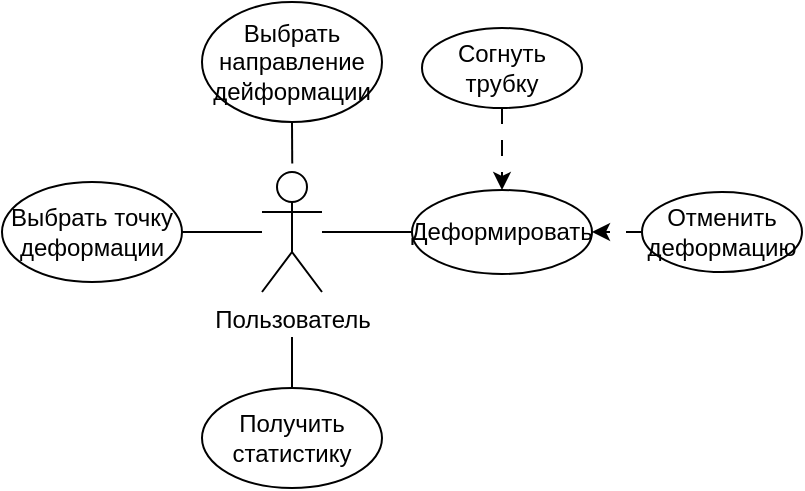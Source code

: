 <mxfile version="26.2.2">
  <diagram name="Страница — 1" id="w_lFXddrGqPjPAL7E5iz">
    <mxGraphModel dx="534" dy="401" grid="0" gridSize="10" guides="1" tooltips="1" connect="1" arrows="1" fold="1" page="1" pageScale="1" pageWidth="827" pageHeight="1169" math="0" shadow="0">
      <root>
        <mxCell id="0" />
        <mxCell id="1" parent="0" />
        <mxCell id="3MKfPfhFdVEVH39Xw8Wg-4" style="edgeStyle=orthogonalEdgeStyle;rounded=0;orthogonalLoop=1;jettySize=auto;html=1;endArrow=none;startFill=0;" parent="1" source="3MKfPfhFdVEVH39Xw8Wg-1" target="3MKfPfhFdVEVH39Xw8Wg-2" edge="1">
          <mxGeometry relative="1" as="geometry" />
        </mxCell>
        <mxCell id="3MKfPfhFdVEVH39Xw8Wg-1" value="Пользователь" style="shape=umlActor;verticalLabelPosition=bottom;verticalAlign=top;html=1;outlineConnect=0;" parent="1" vertex="1">
          <mxGeometry x="360" y="370" width="30" height="60" as="geometry" />
        </mxCell>
        <mxCell id="3MKfPfhFdVEVH39Xw8Wg-2" value="Деформировать" style="ellipse;whiteSpace=wrap;html=1;" parent="1" vertex="1">
          <mxGeometry x="435" y="379" width="90" height="42" as="geometry" />
        </mxCell>
        <mxCell id="3MKfPfhFdVEVH39Xw8Wg-5" value="Согнуть трубку" style="ellipse;whiteSpace=wrap;html=1;" parent="1" vertex="1">
          <mxGeometry x="440" y="298" width="80" height="40" as="geometry" />
        </mxCell>
        <mxCell id="3MKfPfhFdVEVH39Xw8Wg-6" value="Отменить деформацию" style="ellipse;whiteSpace=wrap;html=1;" parent="1" vertex="1">
          <mxGeometry x="550" y="380" width="80" height="40" as="geometry" />
        </mxCell>
        <mxCell id="3MKfPfhFdVEVH39Xw8Wg-10" value="" style="endArrow=classic;html=1;rounded=0;exitX=0.5;exitY=1;exitDx=0;exitDy=0;entryX=0.5;entryY=0;entryDx=0;entryDy=0;dashed=1;dashPattern=8 8;" parent="1" source="3MKfPfhFdVEVH39Xw8Wg-5" target="3MKfPfhFdVEVH39Xw8Wg-2" edge="1">
          <mxGeometry width="50" height="50" relative="1" as="geometry">
            <mxPoint x="466" y="440" as="sourcePoint" />
            <mxPoint x="516" y="390" as="targetPoint" />
          </mxGeometry>
        </mxCell>
        <mxCell id="3MKfPfhFdVEVH39Xw8Wg-12" value="" style="endArrow=classic;html=1;rounded=0;entryX=1;entryY=0.5;entryDx=0;entryDy=0;exitX=0;exitY=0.5;exitDx=0;exitDy=0;dashed=1;dashPattern=8 8;" parent="1" source="3MKfPfhFdVEVH39Xw8Wg-6" target="3MKfPfhFdVEVH39Xw8Wg-2" edge="1">
          <mxGeometry width="50" height="50" relative="1" as="geometry">
            <mxPoint x="466" y="440" as="sourcePoint" />
            <mxPoint x="516" y="390" as="targetPoint" />
          </mxGeometry>
        </mxCell>
        <mxCell id="8lYfrokgDacJiOp0odQK-11" style="edgeStyle=orthogonalEdgeStyle;rounded=0;orthogonalLoop=1;jettySize=auto;html=1;exitX=1;exitY=0.5;exitDx=0;exitDy=0;endArrow=none;startFill=0;" parent="1" source="8lYfrokgDacJiOp0odQK-2" target="3MKfPfhFdVEVH39Xw8Wg-1" edge="1">
          <mxGeometry relative="1" as="geometry" />
        </mxCell>
        <mxCell id="8lYfrokgDacJiOp0odQK-2" value="Выбрать точку деформации" style="ellipse;whiteSpace=wrap;html=1;" parent="1" vertex="1">
          <mxGeometry x="230" y="375" width="90" height="50" as="geometry" />
        </mxCell>
        <mxCell id="17_6KKMnwn-uGj-AgSd_-3" style="edgeStyle=orthogonalEdgeStyle;rounded=0;orthogonalLoop=1;jettySize=auto;html=1;exitX=0.5;exitY=1;exitDx=0;exitDy=0;endArrow=none;startFill=0;" edge="1" parent="1" source="17_6KKMnwn-uGj-AgSd_-1">
          <mxGeometry relative="1" as="geometry">
            <mxPoint x="375.118" y="365.765" as="targetPoint" />
          </mxGeometry>
        </mxCell>
        <mxCell id="17_6KKMnwn-uGj-AgSd_-1" value="Выбрать направление дейформации" style="ellipse;whiteSpace=wrap;html=1;" vertex="1" parent="1">
          <mxGeometry x="330" y="285" width="90" height="60" as="geometry" />
        </mxCell>
        <mxCell id="17_6KKMnwn-uGj-AgSd_-5" style="edgeStyle=orthogonalEdgeStyle;rounded=0;orthogonalLoop=1;jettySize=auto;html=1;exitX=0.5;exitY=0;exitDx=0;exitDy=0;endArrow=none;startFill=0;" edge="1" parent="1" source="17_6KKMnwn-uGj-AgSd_-4">
          <mxGeometry relative="1" as="geometry">
            <mxPoint x="375" y="452.5" as="targetPoint" />
          </mxGeometry>
        </mxCell>
        <mxCell id="17_6KKMnwn-uGj-AgSd_-4" value="Получить статистику" style="ellipse;whiteSpace=wrap;html=1;" vertex="1" parent="1">
          <mxGeometry x="330" y="478" width="90" height="50" as="geometry" />
        </mxCell>
      </root>
    </mxGraphModel>
  </diagram>
</mxfile>
